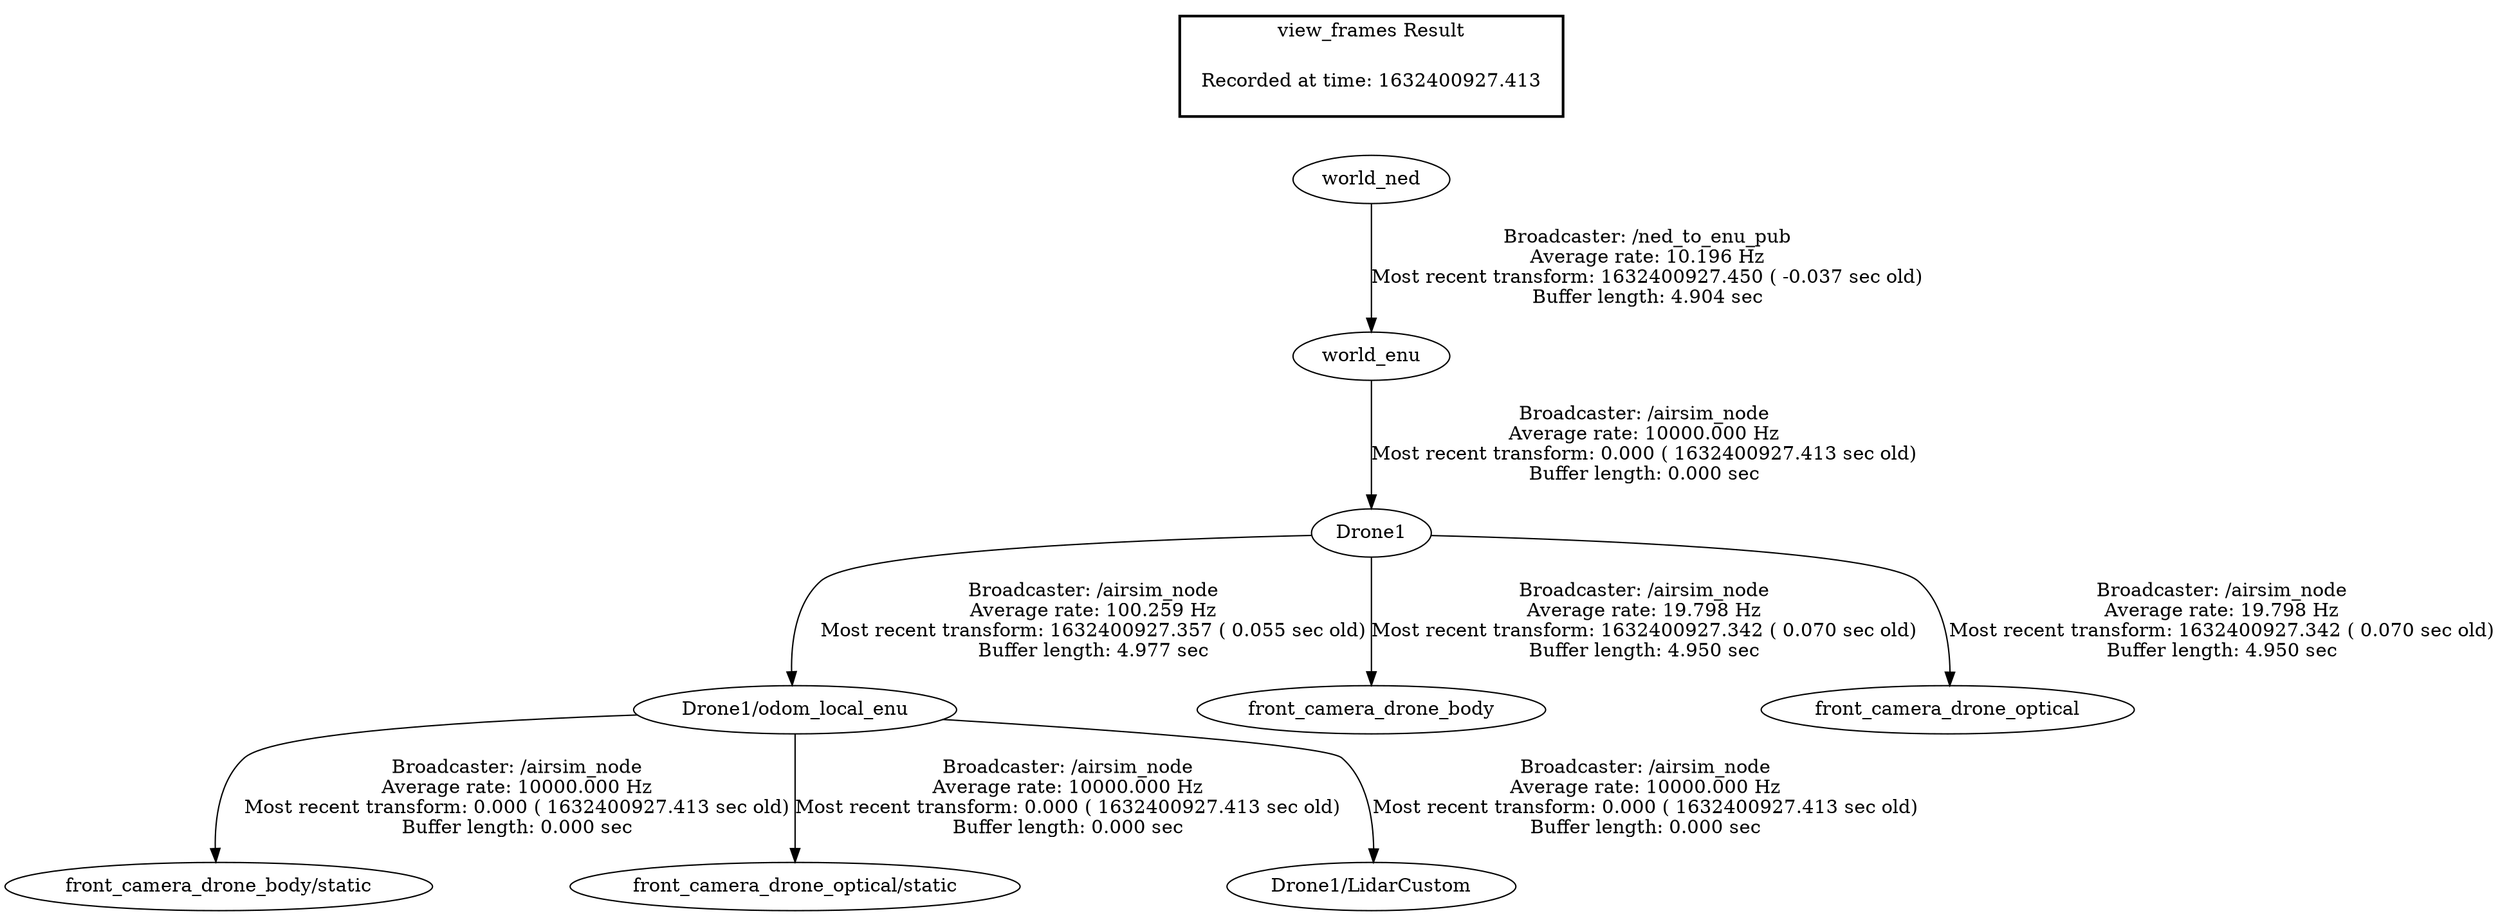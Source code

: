 digraph G {
"world_enu" -> "Drone1"[label="Broadcaster: /airsim_node\nAverage rate: 10000.000 Hz\nMost recent transform: 0.000 ( 1632400927.413 sec old)\nBuffer length: 0.000 sec\n"];
"world_ned" -> "world_enu"[label="Broadcaster: /ned_to_enu_pub\nAverage rate: 10.196 Hz\nMost recent transform: 1632400927.450 ( -0.037 sec old)\nBuffer length: 4.904 sec\n"];
"Drone1/odom_local_enu" -> "front_camera_drone_body/static"[label="Broadcaster: /airsim_node\nAverage rate: 10000.000 Hz\nMost recent transform: 0.000 ( 1632400927.413 sec old)\nBuffer length: 0.000 sec\n"];
"Drone1" -> "Drone1/odom_local_enu"[label="Broadcaster: /airsim_node\nAverage rate: 100.259 Hz\nMost recent transform: 1632400927.357 ( 0.055 sec old)\nBuffer length: 4.977 sec\n"];
"Drone1/odom_local_enu" -> "front_camera_drone_optical/static"[label="Broadcaster: /airsim_node\nAverage rate: 10000.000 Hz\nMost recent transform: 0.000 ( 1632400927.413 sec old)\nBuffer length: 0.000 sec\n"];
"Drone1/odom_local_enu" -> "Drone1/LidarCustom"[label="Broadcaster: /airsim_node\nAverage rate: 10000.000 Hz\nMost recent transform: 0.000 ( 1632400927.413 sec old)\nBuffer length: 0.000 sec\n"];
"Drone1" -> "front_camera_drone_body"[label="Broadcaster: /airsim_node\nAverage rate: 19.798 Hz\nMost recent transform: 1632400927.342 ( 0.070 sec old)\nBuffer length: 4.950 sec\n"];
"Drone1" -> "front_camera_drone_optical"[label="Broadcaster: /airsim_node\nAverage rate: 19.798 Hz\nMost recent transform: 1632400927.342 ( 0.070 sec old)\nBuffer length: 4.950 sec\n"];
edge [style=invis];
 subgraph cluster_legend { style=bold; color=black; label ="view_frames Result";
"Recorded at time: 1632400927.413"[ shape=plaintext ] ;
 }->"world_ned";
}